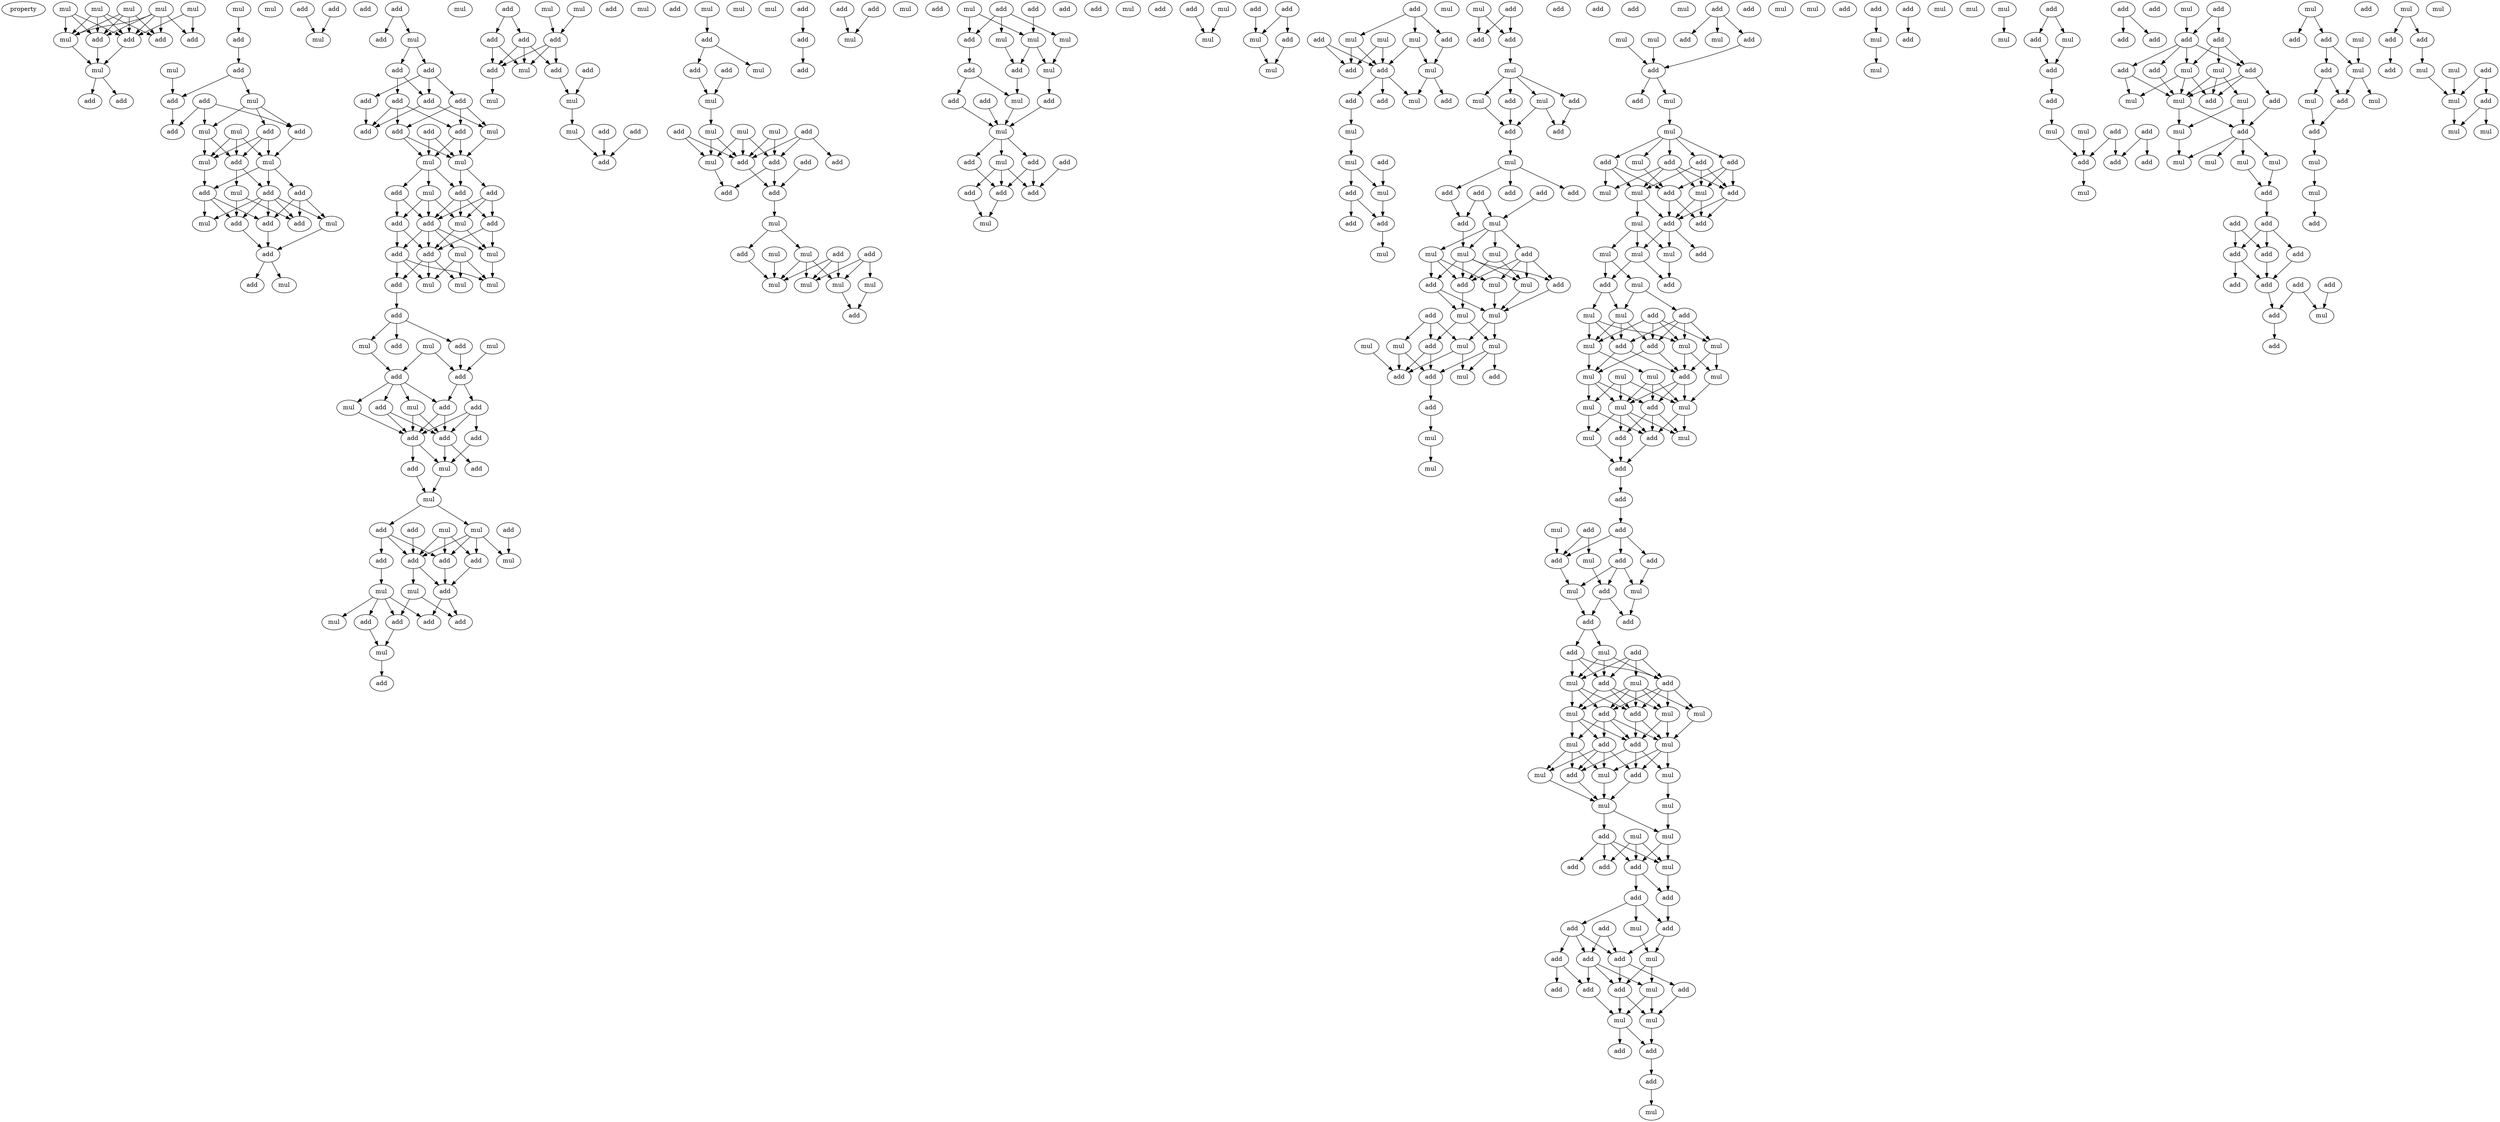 digraph {
    node [fontcolor=black]
    property [mul=2,lf=1.4]
    0 [ label = mul ];
    1 [ label = mul ];
    2 [ label = mul ];
    3 [ label = mul ];
    4 [ label = mul ];
    5 [ label = add ];
    6 [ label = add ];
    7 [ label = add ];
    8 [ label = mul ];
    9 [ label = add ];
    10 [ label = mul ];
    11 [ label = mul ];
    12 [ label = add ];
    13 [ label = mul ];
    14 [ label = add ];
    15 [ label = add ];
    16 [ label = mul ];
    17 [ label = add ];
    18 [ label = add ];
    19 [ label = mul ];
    20 [ label = add ];
    21 [ label = mul ];
    22 [ label = add ];
    23 [ label = add ];
    24 [ label = add ];
    25 [ label = mul ];
    26 [ label = add ];
    27 [ label = mul ];
    28 [ label = mul ];
    29 [ label = mul ];
    30 [ label = add ];
    31 [ label = add ];
    32 [ label = add ];
    33 [ label = mul ];
    34 [ label = add ];
    35 [ label = mul ];
    36 [ label = add ];
    37 [ label = add ];
    38 [ label = add ];
    39 [ label = add ];
    40 [ label = add ];
    41 [ label = add ];
    42 [ label = add ];
    43 [ label = mul ];
    44 [ label = mul ];
    45 [ label = add ];
    46 [ label = add ];
    47 [ label = mul ];
    48 [ label = mul ];
    49 [ label = add ];
    50 [ label = add ];
    51 [ label = add ];
    52 [ label = add ];
    53 [ label = add ];
    54 [ label = add ];
    55 [ label = add ];
    56 [ label = add ];
    57 [ label = mul ];
    58 [ label = add ];
    59 [ label = add ];
    60 [ label = mul ];
    61 [ label = mul ];
    62 [ label = mul ];
    63 [ label = add ];
    64 [ label = add ];
    65 [ label = add ];
    66 [ label = mul ];
    67 [ label = add ];
    68 [ label = add ];
    69 [ label = add ];
    70 [ label = add ];
    71 [ label = add ];
    72 [ label = mul ];
    73 [ label = mul ];
    74 [ label = mul ];
    75 [ label = mul ];
    76 [ label = mul ];
    77 [ label = add ];
    78 [ label = add ];
    79 [ label = mul ];
    80 [ label = add ];
    81 [ label = mul ];
    82 [ label = add ];
    83 [ label = mul ];
    84 [ label = add ];
    85 [ label = add ];
    86 [ label = add ];
    87 [ label = mul ];
    88 [ label = mul ];
    89 [ label = add ];
    90 [ label = add ];
    91 [ label = add ];
    92 [ label = add ];
    93 [ label = add ];
    94 [ label = add ];
    95 [ label = mul ];
    96 [ label = add ];
    97 [ label = mul ];
    98 [ label = mul ];
    99 [ label = add ];
    100 [ label = add ];
    101 [ label = mul ];
    102 [ label = add ];
    103 [ label = add ];
    104 [ label = add ];
    105 [ label = add ];
    106 [ label = mul ];
    107 [ label = add ];
    108 [ label = add ];
    109 [ label = mul ];
    110 [ label = mul ];
    111 [ label = add ];
    112 [ label = add ];
    113 [ label = mul ];
    114 [ label = add ];
    115 [ label = add ];
    116 [ label = mul ];
    117 [ label = add ];
    118 [ label = add ];
    119 [ label = mul ];
    120 [ label = mul ];
    121 [ label = add ];
    122 [ label = add ];
    123 [ label = add ];
    124 [ label = mul ];
    125 [ label = add ];
    126 [ label = add ];
    127 [ label = add ];
    128 [ label = mul ];
    129 [ label = mul ];
    130 [ label = add ];
    131 [ label = mul ];
    132 [ label = add ];
    133 [ label = add ];
    134 [ label = add ];
    135 [ label = mul ];
    136 [ label = add ];
    137 [ label = mul ];
    138 [ label = mul ];
    139 [ label = add ];
    140 [ label = add ];
    141 [ label = mul ];
    142 [ label = add ];
    143 [ label = mul ];
    144 [ label = mul ];
    145 [ label = add ];
    146 [ label = mul ];
    147 [ label = add ];
    148 [ label = mul ];
    149 [ label = mul ];
    150 [ label = mul ];
    151 [ label = add ];
    152 [ label = add ];
    153 [ label = add ];
    154 [ label = add ];
    155 [ label = add ];
    156 [ label = add ];
    157 [ label = mul ];
    158 [ label = add ];
    159 [ label = add ];
    160 [ label = add ];
    161 [ label = mul ];
    162 [ label = mul ];
    163 [ label = mul ];
    164 [ label = mul ];
    165 [ label = mul ];
    166 [ label = mul ];
    167 [ label = add ];
    168 [ label = add ];
    169 [ label = add ];
    170 [ label = add ];
    171 [ label = mul ];
    172 [ label = add ];
    173 [ label = add ];
    174 [ label = add ];
    175 [ label = mul ];
    176 [ label = add ];
    177 [ label = mul ];
    178 [ label = add ];
    179 [ label = add ];
    180 [ label = mul ];
    181 [ label = add ];
    182 [ label = mul ];
    183 [ label = mul ];
    184 [ label = mul ];
    185 [ label = add ];
    186 [ label = add ];
    187 [ label = mul ];
    188 [ label = add ];
    189 [ label = add ];
    190 [ label = add ];
    191 [ label = add ];
    192 [ label = mul ];
    193 [ label = add ];
    194 [ label = add ];
    195 [ label = mul ];
    196 [ label = add ];
    197 [ label = add ];
    198 [ label = mul ];
    199 [ label = add ];
    200 [ label = add ];
    201 [ label = add ];
    202 [ label = mul ];
    203 [ label = add ];
    204 [ label = add ];
    205 [ label = add ];
    206 [ label = mul ];
    207 [ label = mul ];
    208 [ label = add ];
    209 [ label = mul ];
    210 [ label = mul ];
    211 [ label = add ];
    212 [ label = add ];
    213 [ label = add ];
    214 [ label = mul ];
    215 [ label = mul ];
    216 [ label = mul ];
    217 [ label = mul ];
    218 [ label = add ];
    219 [ label = add ];
    220 [ label = add ];
    221 [ label = mul ];
    222 [ label = mul ];
    223 [ label = add ];
    224 [ label = add ];
    225 [ label = mul ];
    226 [ label = mul ];
    227 [ label = add ];
    228 [ label = add ];
    229 [ label = mul ];
    230 [ label = add ];
    231 [ label = add ];
    232 [ label = mul ];
    233 [ label = mul ];
    234 [ label = add ];
    235 [ label = add ];
    236 [ label = add ];
    237 [ label = add ];
    238 [ label = mul ];
    239 [ label = mul ];
    240 [ label = mul ];
    241 [ label = add ];
    242 [ label = add ];
    243 [ label = add ];
    244 [ label = add ];
    245 [ label = mul ];
    246 [ label = add ];
    247 [ label = add ];
    248 [ label = add ];
    249 [ label = add ];
    250 [ label = add ];
    251 [ label = add ];
    252 [ label = mul ];
    253 [ label = add ];
    254 [ label = mul ];
    255 [ label = mul ];
    256 [ label = add ];
    257 [ label = mul ];
    258 [ label = add ];
    259 [ label = add ];
    260 [ label = mul ];
    261 [ label = mul ];
    262 [ label = add ];
    263 [ label = add ];
    264 [ label = mul ];
    265 [ label = mul ];
    266 [ label = mul ];
    267 [ label = mul ];
    268 [ label = add ];
    269 [ label = mul ];
    270 [ label = mul ];
    271 [ label = add ];
    272 [ label = add ];
    273 [ label = add ];
    274 [ label = mul ];
    275 [ label = add ];
    276 [ label = add ];
    277 [ label = mul ];
    278 [ label = mul ];
    279 [ label = mul ];
    280 [ label = add ];
    281 [ label = mul ];
    282 [ label = add ];
    283 [ label = add ];
    284 [ label = mul ];
    285 [ label = mul ];
    286 [ label = add ];
    287 [ label = add ];
    288 [ label = add ];
    289 [ label = mul ];
    290 [ label = mul ];
    291 [ label = add ];
    292 [ label = add ];
    293 [ label = add ];
    294 [ label = add ];
    295 [ label = mul ];
    296 [ label = mul ];
    297 [ label = mul ];
    298 [ label = add ];
    299 [ label = mul ];
    300 [ label = add ];
    301 [ label = mul ];
    302 [ label = add ];
    303 [ label = add ];
    304 [ label = mul ];
    305 [ label = add ];
    306 [ label = mul ];
    307 [ label = mul ];
    308 [ label = mul ];
    309 [ label = mul ];
    310 [ label = add ];
    311 [ label = add ];
    312 [ label = mul ];
    313 [ label = mul ];
    314 [ label = add ];
    315 [ label = add ];
    316 [ label = add ];
    317 [ label = mul ];
    318 [ label = add ];
    319 [ label = mul ];
    320 [ label = mul ];
    321 [ label = mul ];
    322 [ label = add ];
    323 [ label = mul ];
    324 [ label = mul ];
    325 [ label = mul ];
    326 [ label = add ];
    327 [ label = mul ];
    328 [ label = mul ];
    329 [ label = mul ];
    330 [ label = mul ];
    331 [ label = mul ];
    332 [ label = add ];
    333 [ label = add ];
    334 [ label = add ];
    335 [ label = add ];
    336 [ label = add ];
    337 [ label = add ];
    338 [ label = mul ];
    339 [ label = mul ];
    340 [ label = add ];
    341 [ label = add ];
    342 [ label = add ];
    343 [ label = mul ];
    344 [ label = add ];
    345 [ label = mul ];
    346 [ label = mul ];
    347 [ label = add ];
    348 [ label = add ];
    349 [ label = add ];
    350 [ label = add ];
    351 [ label = mul ];
    352 [ label = add ];
    353 [ label = mul ];
    354 [ label = mul ];
    355 [ label = add ];
    356 [ label = add ];
    357 [ label = mul ];
    358 [ label = add ];
    359 [ label = mul ];
    360 [ label = mul ];
    361 [ label = add ];
    362 [ label = mul ];
    363 [ label = mul ];
    364 [ label = add ];
    365 [ label = add ];
    366 [ label = add ];
    367 [ label = mul ];
    368 [ label = mul ];
    369 [ label = mul ];
    370 [ label = mul ];
    371 [ label = mul ];
    372 [ label = add ];
    373 [ label = mul ];
    374 [ label = mul ];
    375 [ label = add ];
    376 [ label = mul ];
    377 [ label = add ];
    378 [ label = add ];
    379 [ label = add ];
    380 [ label = add ];
    381 [ label = add ];
    382 [ label = mul ];
    383 [ label = add ];
    384 [ label = add ];
    385 [ label = mul ];
    386 [ label = add ];
    387 [ label = add ];
    388 [ label = add ];
    389 [ label = add ];
    390 [ label = add ];
    391 [ label = mul ];
    392 [ label = add ];
    393 [ label = add ];
    394 [ label = mul ];
    395 [ label = mul ];
    396 [ label = add ];
    397 [ label = add ];
    398 [ label = add ];
    399 [ label = add ];
    400 [ label = mul ];
    401 [ label = add ];
    402 [ label = add ];
    403 [ label = mul ];
    404 [ label = mul ];
    405 [ label = mul ];
    406 [ label = mul ];
    407 [ label = add ];
    408 [ label = mul ];
    409 [ label = mul ];
    410 [ label = add ];
    411 [ label = add ];
    412 [ label = add ];
    413 [ label = add ];
    414 [ label = add ];
    415 [ label = add ];
    416 [ label = mul ];
    417 [ label = add ];
    418 [ label = add ];
    419 [ label = mul ];
    420 [ label = add ];
    421 [ label = add ];
    422 [ label = mul ];
    423 [ label = add ];
    424 [ label = add ];
    425 [ label = add ];
    426 [ label = mul ];
    427 [ label = add ];
    428 [ label = mul ];
    429 [ label = add ];
    430 [ label = add ];
    431 [ label = mul ];
    432 [ label = add ];
    433 [ label = add ];
    434 [ label = add ];
    435 [ label = mul ];
    436 [ label = mul ];
    437 [ label = mul ];
    438 [ label = add ];
    439 [ label = mul ];
    440 [ label = add ];
    441 [ label = mul ];
    442 [ label = add ];
    443 [ label = mul ];
    444 [ label = mul ];
    445 [ label = mul ];
    446 [ label = mul ];
    447 [ label = add ];
    448 [ label = add ];
    449 [ label = add ];
    450 [ label = add ];
    451 [ label = add ];
    452 [ label = add ];
    453 [ label = add ];
    454 [ label = add ];
    455 [ label = add ];
    456 [ label = add ];
    457 [ label = mul ];
    458 [ label = add ];
    459 [ label = add ];
    460 [ label = mul ];
    461 [ label = add ];
    462 [ label = mul ];
    463 [ label = add ];
    464 [ label = add ];
    465 [ label = mul ];
    466 [ label = mul ];
    467 [ label = mul ];
    468 [ label = add ];
    469 [ label = add ];
    470 [ label = mul ];
    471 [ label = mul ];
    472 [ label = add ];
    473 [ label = add ];
    474 [ label = mul ];
    475 [ label = add ];
    476 [ label = add ];
    477 [ label = add ];
    478 [ label = add ];
    479 [ label = mul ];
    480 [ label = mul ];
    481 [ label = add ];
    482 [ label = mul ];
    483 [ label = mul ];
    484 [ label = mul ];
    485 [ label = mul ];
    0 -> 5 [ name = 0 ];
    0 -> 6 [ name = 1 ];
    0 -> 7 [ name = 2 ];
    0 -> 8 [ name = 3 ];
    0 -> 9 [ name = 4 ];
    1 -> 5 [ name = 5 ];
    1 -> 9 [ name = 6 ];
    2 -> 5 [ name = 7 ];
    2 -> 6 [ name = 8 ];
    2 -> 7 [ name = 9 ];
    2 -> 8 [ name = 10 ];
    3 -> 5 [ name = 11 ];
    3 -> 7 [ name = 12 ];
    3 -> 8 [ name = 13 ];
    4 -> 5 [ name = 14 ];
    4 -> 6 [ name = 15 ];
    4 -> 7 [ name = 16 ];
    4 -> 8 [ name = 17 ];
    5 -> 10 [ name = 18 ];
    7 -> 10 [ name = 19 ];
    8 -> 10 [ name = 20 ];
    10 -> 12 [ name = 21 ];
    10 -> 14 [ name = 22 ];
    11 -> 15 [ name = 23 ];
    15 -> 17 [ name = 24 ];
    16 -> 18 [ name = 25 ];
    17 -> 18 [ name = 26 ];
    17 -> 19 [ name = 27 ];
    18 -> 23 [ name = 28 ];
    19 -> 21 [ name = 29 ];
    19 -> 22 [ name = 30 ];
    19 -> 24 [ name = 31 ];
    20 -> 21 [ name = 32 ];
    20 -> 23 [ name = 33 ];
    20 -> 24 [ name = 34 ];
    21 -> 26 [ name = 35 ];
    21 -> 28 [ name = 36 ];
    22 -> 26 [ name = 37 ];
    22 -> 27 [ name = 38 ];
    22 -> 28 [ name = 39 ];
    24 -> 27 [ name = 40 ];
    25 -> 26 [ name = 41 ];
    25 -> 27 [ name = 42 ];
    25 -> 28 [ name = 43 ];
    26 -> 29 [ name = 44 ];
    26 -> 32 [ name = 45 ];
    27 -> 30 [ name = 46 ];
    27 -> 31 [ name = 47 ];
    27 -> 32 [ name = 48 ];
    28 -> 31 [ name = 49 ];
    29 -> 36 [ name = 50 ];
    29 -> 37 [ name = 51 ];
    30 -> 34 [ name = 52 ];
    30 -> 35 [ name = 53 ];
    30 -> 37 [ name = 54 ];
    31 -> 33 [ name = 55 ];
    31 -> 34 [ name = 56 ];
    31 -> 36 [ name = 57 ];
    32 -> 33 [ name = 58 ];
    32 -> 34 [ name = 59 ];
    32 -> 35 [ name = 60 ];
    32 -> 36 [ name = 61 ];
    32 -> 37 [ name = 62 ];
    34 -> 38 [ name = 63 ];
    35 -> 38 [ name = 64 ];
    36 -> 38 [ name = 65 ];
    38 -> 42 [ name = 66 ];
    38 -> 43 [ name = 67 ];
    39 -> 44 [ name = 68 ];
    40 -> 44 [ name = 69 ];
    45 -> 46 [ name = 70 ];
    45 -> 47 [ name = 71 ];
    47 -> 49 [ name = 72 ];
    47 -> 50 [ name = 73 ];
    49 -> 51 [ name = 74 ];
    49 -> 54 [ name = 75 ];
    50 -> 51 [ name = 76 ];
    50 -> 52 [ name = 77 ];
    50 -> 53 [ name = 78 ];
    51 -> 56 [ name = 79 ];
    51 -> 57 [ name = 80 ];
    52 -> 56 [ name = 81 ];
    53 -> 57 [ name = 82 ];
    53 -> 58 [ name = 83 ];
    53 -> 59 [ name = 84 ];
    54 -> 56 [ name = 85 ];
    54 -> 58 [ name = 86 ];
    54 -> 59 [ name = 87 ];
    55 -> 60 [ name = 88 ];
    55 -> 61 [ name = 89 ];
    57 -> 61 [ name = 90 ];
    58 -> 60 [ name = 91 ];
    58 -> 61 [ name = 92 ];
    59 -> 60 [ name = 93 ];
    59 -> 61 [ name = 94 ];
    60 -> 62 [ name = 95 ];
    60 -> 64 [ name = 96 ];
    60 -> 65 [ name = 97 ];
    61 -> 63 [ name = 98 ];
    61 -> 65 [ name = 99 ];
    62 -> 66 [ name = 100 ];
    62 -> 67 [ name = 101 ];
    62 -> 68 [ name = 102 ];
    63 -> 66 [ name = 103 ];
    63 -> 68 [ name = 104 ];
    63 -> 69 [ name = 105 ];
    64 -> 67 [ name = 106 ];
    64 -> 68 [ name = 107 ];
    65 -> 66 [ name = 108 ];
    65 -> 68 [ name = 109 ];
    65 -> 69 [ name = 110 ];
    66 -> 70 [ name = 111 ];
    66 -> 72 [ name = 112 ];
    67 -> 70 [ name = 113 ];
    67 -> 71 [ name = 114 ];
    68 -> 70 [ name = 115 ];
    68 -> 71 [ name = 116 ];
    68 -> 72 [ name = 117 ];
    68 -> 73 [ name = 118 ];
    69 -> 70 [ name = 119 ];
    69 -> 72 [ name = 120 ];
    70 -> 74 [ name = 121 ];
    70 -> 75 [ name = 122 ];
    70 -> 77 [ name = 123 ];
    71 -> 75 [ name = 124 ];
    71 -> 76 [ name = 125 ];
    71 -> 77 [ name = 126 ];
    72 -> 76 [ name = 127 ];
    73 -> 74 [ name = 128 ];
    73 -> 75 [ name = 129 ];
    73 -> 76 [ name = 130 ];
    77 -> 78 [ name = 131 ];
    78 -> 80 [ name = 132 ];
    78 -> 82 [ name = 133 ];
    78 -> 83 [ name = 134 ];
    79 -> 85 [ name = 135 ];
    81 -> 84 [ name = 136 ];
    81 -> 85 [ name = 137 ];
    82 -> 85 [ name = 138 ];
    83 -> 84 [ name = 139 ];
    84 -> 86 [ name = 140 ];
    84 -> 87 [ name = 141 ];
    84 -> 88 [ name = 142 ];
    84 -> 89 [ name = 143 ];
    85 -> 86 [ name = 144 ];
    85 -> 90 [ name = 145 ];
    86 -> 91 [ name = 146 ];
    86 -> 93 [ name = 147 ];
    87 -> 91 [ name = 148 ];
    87 -> 93 [ name = 149 ];
    88 -> 91 [ name = 150 ];
    89 -> 91 [ name = 151 ];
    89 -> 93 [ name = 152 ];
    90 -> 91 [ name = 153 ];
    90 -> 92 [ name = 154 ];
    90 -> 93 [ name = 155 ];
    91 -> 94 [ name = 156 ];
    91 -> 95 [ name = 157 ];
    92 -> 95 [ name = 158 ];
    93 -> 95 [ name = 159 ];
    93 -> 96 [ name = 160 ];
    94 -> 97 [ name = 161 ];
    95 -> 97 [ name = 162 ];
    97 -> 101 [ name = 163 ];
    97 -> 102 [ name = 164 ];
    98 -> 104 [ name = 165 ];
    98 -> 105 [ name = 166 ];
    98 -> 107 [ name = 167 ];
    99 -> 107 [ name = 168 ];
    100 -> 106 [ name = 169 ];
    101 -> 104 [ name = 170 ];
    101 -> 105 [ name = 171 ];
    101 -> 106 [ name = 172 ];
    101 -> 107 [ name = 173 ];
    102 -> 103 [ name = 174 ];
    102 -> 105 [ name = 175 ];
    102 -> 107 [ name = 176 ];
    103 -> 109 [ name = 177 ];
    104 -> 108 [ name = 178 ];
    105 -> 108 [ name = 179 ];
    107 -> 108 [ name = 180 ];
    107 -> 110 [ name = 181 ];
    108 -> 112 [ name = 182 ];
    108 -> 115 [ name = 183 ];
    109 -> 111 [ name = 184 ];
    109 -> 112 [ name = 185 ];
    109 -> 113 [ name = 186 ];
    109 -> 114 [ name = 187 ];
    110 -> 111 [ name = 188 ];
    110 -> 115 [ name = 189 ];
    111 -> 116 [ name = 190 ];
    114 -> 116 [ name = 191 ];
    116 -> 117 [ name = 192 ];
    118 -> 121 [ name = 193 ];
    118 -> 122 [ name = 194 ];
    119 -> 123 [ name = 195 ];
    120 -> 123 [ name = 196 ];
    121 -> 124 [ name = 197 ];
    121 -> 125 [ name = 198 ];
    121 -> 127 [ name = 199 ];
    122 -> 124 [ name = 200 ];
    122 -> 127 [ name = 201 ];
    123 -> 124 [ name = 202 ];
    123 -> 125 [ name = 203 ];
    123 -> 127 [ name = 204 ];
    125 -> 129 [ name = 205 ];
    126 -> 129 [ name = 206 ];
    127 -> 128 [ name = 207 ];
    129 -> 131 [ name = 208 ];
    131 -> 134 [ name = 209 ];
    132 -> 134 [ name = 210 ];
    133 -> 134 [ name = 211 ];
    137 -> 139 [ name = 212 ];
    139 -> 140 [ name = 213 ];
    139 -> 141 [ name = 214 ];
    140 -> 144 [ name = 215 ];
    142 -> 144 [ name = 216 ];
    144 -> 149 [ name = 217 ];
    145 -> 150 [ name = 218 ];
    145 -> 153 [ name = 219 ];
    146 -> 151 [ name = 220 ];
    146 -> 153 [ name = 221 ];
    147 -> 151 [ name = 222 ];
    147 -> 153 [ name = 223 ];
    147 -> 154 [ name = 224 ];
    148 -> 150 [ name = 225 ];
    148 -> 151 [ name = 226 ];
    148 -> 153 [ name = 227 ];
    149 -> 150 [ name = 228 ];
    149 -> 153 [ name = 229 ];
    150 -> 156 [ name = 230 ];
    151 -> 155 [ name = 231 ];
    151 -> 156 [ name = 232 ];
    152 -> 155 [ name = 233 ];
    153 -> 155 [ name = 234 ];
    155 -> 157 [ name = 235 ];
    157 -> 159 [ name = 236 ];
    157 -> 162 [ name = 237 ];
    158 -> 163 [ name = 238 ];
    158 -> 164 [ name = 239 ];
    158 -> 165 [ name = 240 ];
    159 -> 166 [ name = 241 ];
    160 -> 164 [ name = 242 ];
    160 -> 165 [ name = 243 ];
    160 -> 166 [ name = 244 ];
    161 -> 166 [ name = 245 ];
    162 -> 164 [ name = 246 ];
    162 -> 165 [ name = 247 ];
    162 -> 166 [ name = 248 ];
    163 -> 167 [ name = 249 ];
    164 -> 167 [ name = 250 ];
    168 -> 169 [ name = 251 ];
    169 -> 173 [ name = 252 ];
    170 -> 175 [ name = 253 ];
    172 -> 175 [ name = 254 ];
    176 -> 182 [ name = 255 ];
    177 -> 181 [ name = 256 ];
    177 -> 182 [ name = 257 ];
    179 -> 180 [ name = 258 ];
    179 -> 181 [ name = 259 ];
    179 -> 183 [ name = 260 ];
    180 -> 185 [ name = 261 ];
    181 -> 186 [ name = 262 ];
    182 -> 184 [ name = 263 ];
    182 -> 185 [ name = 264 ];
    183 -> 184 [ name = 265 ];
    184 -> 191 [ name = 266 ];
    185 -> 187 [ name = 267 ];
    186 -> 187 [ name = 268 ];
    186 -> 190 [ name = 269 ];
    187 -> 192 [ name = 270 ];
    188 -> 192 [ name = 271 ];
    190 -> 192 [ name = 272 ];
    191 -> 192 [ name = 273 ];
    192 -> 193 [ name = 274 ];
    192 -> 194 [ name = 275 ];
    192 -> 195 [ name = 276 ];
    193 -> 199 [ name = 277 ];
    194 -> 199 [ name = 278 ];
    194 -> 200 [ name = 279 ];
    195 -> 197 [ name = 280 ];
    195 -> 199 [ name = 281 ];
    195 -> 200 [ name = 282 ];
    196 -> 200 [ name = 283 ];
    197 -> 202 [ name = 284 ];
    199 -> 202 [ name = 285 ];
    203 -> 209 [ name = 286 ];
    204 -> 207 [ name = 287 ];
    205 -> 207 [ name = 288 ];
    205 -> 208 [ name = 289 ];
    206 -> 209 [ name = 290 ];
    207 -> 210 [ name = 291 ];
    208 -> 210 [ name = 292 ];
    211 -> 212 [ name = 293 ];
    211 -> 214 [ name = 294 ];
    211 -> 216 [ name = 295 ];
    212 -> 217 [ name = 296 ];
    213 -> 218 [ name = 297 ];
    213 -> 219 [ name = 298 ];
    214 -> 217 [ name = 299 ];
    214 -> 218 [ name = 300 ];
    215 -> 218 [ name = 301 ];
    215 -> 219 [ name = 302 ];
    216 -> 218 [ name = 303 ];
    216 -> 219 [ name = 304 ];
    217 -> 221 [ name = 305 ];
    217 -> 223 [ name = 306 ];
    218 -> 220 [ name = 307 ];
    218 -> 221 [ name = 308 ];
    218 -> 224 [ name = 309 ];
    220 -> 225 [ name = 310 ];
    225 -> 226 [ name = 311 ];
    226 -> 228 [ name = 312 ];
    226 -> 229 [ name = 313 ];
    227 -> 229 [ name = 314 ];
    228 -> 230 [ name = 315 ];
    228 -> 231 [ name = 316 ];
    229 -> 231 [ name = 317 ];
    231 -> 232 [ name = 318 ];
    233 -> 236 [ name = 319 ];
    233 -> 237 [ name = 320 ];
    234 -> 236 [ name = 321 ];
    234 -> 237 [ name = 322 ];
    237 -> 238 [ name = 323 ];
    238 -> 239 [ name = 324 ];
    238 -> 240 [ name = 325 ];
    238 -> 241 [ name = 326 ];
    238 -> 242 [ name = 327 ];
    239 -> 243 [ name = 328 ];
    240 -> 243 [ name = 329 ];
    240 -> 244 [ name = 330 ];
    241 -> 244 [ name = 331 ];
    242 -> 243 [ name = 332 ];
    243 -> 245 [ name = 333 ];
    245 -> 246 [ name = 334 ];
    245 -> 247 [ name = 335 ];
    245 -> 250 [ name = 336 ];
    248 -> 252 [ name = 337 ];
    249 -> 251 [ name = 338 ];
    249 -> 252 [ name = 339 ];
    250 -> 251 [ name = 340 ];
    251 -> 254 [ name = 341 ];
    252 -> 254 [ name = 342 ];
    252 -> 255 [ name = 343 ];
    252 -> 256 [ name = 344 ];
    252 -> 257 [ name = 345 ];
    254 -> 258 [ name = 346 ];
    254 -> 259 [ name = 347 ];
    254 -> 260 [ name = 348 ];
    254 -> 262 [ name = 349 ];
    255 -> 258 [ name = 350 ];
    255 -> 259 [ name = 351 ];
    255 -> 261 [ name = 352 ];
    256 -> 259 [ name = 353 ];
    256 -> 260 [ name = 354 ];
    256 -> 261 [ name = 355 ];
    256 -> 262 [ name = 356 ];
    257 -> 259 [ name = 357 ];
    257 -> 260 [ name = 358 ];
    258 -> 264 [ name = 359 ];
    258 -> 265 [ name = 360 ];
    259 -> 264 [ name = 361 ];
    260 -> 265 [ name = 362 ];
    261 -> 265 [ name = 363 ];
    262 -> 265 [ name = 364 ];
    263 -> 267 [ name = 365 ];
    263 -> 268 [ name = 366 ];
    263 -> 269 [ name = 367 ];
    264 -> 268 [ name = 368 ];
    264 -> 270 [ name = 369 ];
    265 -> 269 [ name = 370 ];
    265 -> 270 [ name = 371 ];
    266 -> 271 [ name = 372 ];
    267 -> 271 [ name = 373 ];
    267 -> 272 [ name = 374 ];
    268 -> 271 [ name = 375 ];
    268 -> 272 [ name = 376 ];
    269 -> 271 [ name = 377 ];
    269 -> 274 [ name = 378 ];
    270 -> 272 [ name = 379 ];
    270 -> 273 [ name = 380 ];
    270 -> 274 [ name = 381 ];
    272 -> 276 [ name = 382 ];
    276 -> 277 [ name = 383 ];
    277 -> 278 [ name = 384 ];
    280 -> 281 [ name = 385 ];
    280 -> 282 [ name = 386 ];
    280 -> 283 [ name = 387 ];
    282 -> 286 [ name = 388 ];
    284 -> 286 [ name = 389 ];
    285 -> 286 [ name = 390 ];
    286 -> 288 [ name = 391 ];
    286 -> 289 [ name = 392 ];
    289 -> 290 [ name = 393 ];
    290 -> 291 [ name = 394 ];
    290 -> 292 [ name = 395 ];
    290 -> 293 [ name = 396 ];
    290 -> 294 [ name = 397 ];
    290 -> 295 [ name = 398 ];
    291 -> 296 [ name = 399 ];
    291 -> 297 [ name = 400 ];
    291 -> 299 [ name = 401 ];
    291 -> 300 [ name = 402 ];
    292 -> 296 [ name = 403 ];
    292 -> 298 [ name = 404 ];
    292 -> 299 [ name = 405 ];
    293 -> 296 [ name = 406 ];
    293 -> 297 [ name = 407 ];
    293 -> 300 [ name = 408 ];
    294 -> 297 [ name = 409 ];
    294 -> 298 [ name = 410 ];
    294 -> 300 [ name = 411 ];
    295 -> 298 [ name = 412 ];
    296 -> 301 [ name = 413 ];
    296 -> 302 [ name = 414 ];
    297 -> 302 [ name = 415 ];
    297 -> 303 [ name = 416 ];
    298 -> 302 [ name = 417 ];
    298 -> 303 [ name = 418 ];
    300 -> 302 [ name = 419 ];
    300 -> 303 [ name = 420 ];
    301 -> 304 [ name = 421 ];
    301 -> 307 [ name = 422 ];
    301 -> 308 [ name = 423 ];
    302 -> 304 [ name = 424 ];
    302 -> 305 [ name = 425 ];
    302 -> 308 [ name = 426 ];
    304 -> 310 [ name = 427 ];
    307 -> 309 [ name = 428 ];
    307 -> 311 [ name = 429 ];
    308 -> 310 [ name = 430 ];
    308 -> 311 [ name = 431 ];
    309 -> 312 [ name = 432 ];
    309 -> 315 [ name = 433 ];
    311 -> 312 [ name = 434 ];
    311 -> 313 [ name = 435 ];
    312 -> 316 [ name = 436 ];
    312 -> 318 [ name = 437 ];
    312 -> 319 [ name = 438 ];
    313 -> 316 [ name = 439 ];
    313 -> 319 [ name = 440 ];
    313 -> 320 [ name = 441 ];
    314 -> 317 [ name = 442 ];
    314 -> 318 [ name = 443 ];
    314 -> 319 [ name = 444 ];
    314 -> 320 [ name = 445 ];
    315 -> 316 [ name = 446 ];
    315 -> 317 [ name = 447 ];
    315 -> 318 [ name = 448 ];
    315 -> 320 [ name = 449 ];
    316 -> 322 [ name = 450 ];
    316 -> 323 [ name = 451 ];
    317 -> 322 [ name = 452 ];
    317 -> 325 [ name = 453 ];
    318 -> 322 [ name = 454 ];
    318 -> 323 [ name = 455 ];
    319 -> 323 [ name = 456 ];
    319 -> 324 [ name = 457 ];
    320 -> 322 [ name = 458 ];
    320 -> 325 [ name = 459 ];
    321 -> 327 [ name = 460 ];
    321 -> 328 [ name = 461 ];
    321 -> 329 [ name = 462 ];
    322 -> 326 [ name = 463 ];
    322 -> 327 [ name = 464 ];
    322 -> 328 [ name = 465 ];
    323 -> 326 [ name = 466 ];
    323 -> 328 [ name = 467 ];
    323 -> 329 [ name = 468 ];
    324 -> 326 [ name = 469 ];
    324 -> 327 [ name = 470 ];
    324 -> 328 [ name = 471 ];
    325 -> 327 [ name = 472 ];
    326 -> 330 [ name = 473 ];
    326 -> 332 [ name = 474 ];
    326 -> 333 [ name = 475 ];
    327 -> 330 [ name = 476 ];
    327 -> 332 [ name = 477 ];
    328 -> 330 [ name = 478 ];
    328 -> 331 [ name = 479 ];
    328 -> 332 [ name = 480 ];
    328 -> 333 [ name = 481 ];
    329 -> 331 [ name = 482 ];
    329 -> 332 [ name = 483 ];
    331 -> 334 [ name = 484 ];
    332 -> 334 [ name = 485 ];
    333 -> 334 [ name = 486 ];
    334 -> 335 [ name = 487 ];
    335 -> 336 [ name = 488 ];
    336 -> 340 [ name = 489 ];
    336 -> 341 [ name = 490 ];
    336 -> 342 [ name = 491 ];
    337 -> 341 [ name = 492 ];
    337 -> 343 [ name = 493 ];
    339 -> 341 [ name = 494 ];
    340 -> 344 [ name = 495 ];
    340 -> 345 [ name = 496 ];
    340 -> 346 [ name = 497 ];
    341 -> 345 [ name = 498 ];
    342 -> 346 [ name = 499 ];
    343 -> 344 [ name = 500 ];
    344 -> 347 [ name = 501 ];
    344 -> 348 [ name = 502 ];
    345 -> 347 [ name = 503 ];
    346 -> 348 [ name = 504 ];
    347 -> 349 [ name = 505 ];
    347 -> 351 [ name = 506 ];
    349 -> 352 [ name = 507 ];
    349 -> 353 [ name = 508 ];
    349 -> 355 [ name = 509 ];
    350 -> 352 [ name = 510 ];
    350 -> 353 [ name = 511 ];
    350 -> 354 [ name = 512 ];
    350 -> 355 [ name = 513 ];
    351 -> 352 [ name = 514 ];
    351 -> 353 [ name = 515 ];
    351 -> 355 [ name = 516 ];
    352 -> 356 [ name = 517 ];
    352 -> 357 [ name = 518 ];
    352 -> 358 [ name = 519 ];
    352 -> 359 [ name = 520 ];
    353 -> 356 [ name = 521 ];
    353 -> 358 [ name = 522 ];
    353 -> 360 [ name = 523 ];
    354 -> 356 [ name = 524 ];
    354 -> 357 [ name = 525 ];
    354 -> 358 [ name = 526 ];
    354 -> 359 [ name = 527 ];
    354 -> 360 [ name = 528 ];
    355 -> 358 [ name = 529 ];
    355 -> 359 [ name = 530 ];
    355 -> 360 [ name = 531 ];
    356 -> 361 [ name = 532 ];
    356 -> 362 [ name = 533 ];
    356 -> 363 [ name = 534 ];
    356 -> 364 [ name = 535 ];
    357 -> 363 [ name = 536 ];
    358 -> 361 [ name = 537 ];
    358 -> 363 [ name = 538 ];
    359 -> 361 [ name = 539 ];
    359 -> 363 [ name = 540 ];
    360 -> 361 [ name = 541 ];
    360 -> 362 [ name = 542 ];
    360 -> 364 [ name = 543 ];
    361 -> 365 [ name = 544 ];
    361 -> 366 [ name = 545 ];
    361 -> 367 [ name = 546 ];
    362 -> 365 [ name = 547 ];
    362 -> 368 [ name = 548 ];
    362 -> 369 [ name = 549 ];
    363 -> 366 [ name = 550 ];
    363 -> 367 [ name = 551 ];
    363 -> 368 [ name = 552 ];
    364 -> 365 [ name = 553 ];
    364 -> 366 [ name = 554 ];
    364 -> 368 [ name = 555 ];
    364 -> 369 [ name = 556 ];
    365 -> 370 [ name = 557 ];
    366 -> 370 [ name = 558 ];
    367 -> 371 [ name = 559 ];
    368 -> 370 [ name = 560 ];
    369 -> 370 [ name = 561 ];
    370 -> 372 [ name = 562 ];
    370 -> 373 [ name = 563 ];
    371 -> 373 [ name = 564 ];
    372 -> 375 [ name = 565 ];
    372 -> 376 [ name = 566 ];
    372 -> 377 [ name = 567 ];
    372 -> 378 [ name = 568 ];
    373 -> 376 [ name = 569 ];
    373 -> 377 [ name = 570 ];
    374 -> 375 [ name = 571 ];
    374 -> 376 [ name = 572 ];
    374 -> 377 [ name = 573 ];
    376 -> 380 [ name = 574 ];
    377 -> 379 [ name = 575 ];
    377 -> 380 [ name = 576 ];
    379 -> 381 [ name = 577 ];
    379 -> 382 [ name = 578 ];
    379 -> 383 [ name = 579 ];
    380 -> 383 [ name = 580 ];
    381 -> 386 [ name = 581 ];
    381 -> 387 [ name = 582 ];
    381 -> 388 [ name = 583 ];
    382 -> 385 [ name = 584 ];
    383 -> 385 [ name = 585 ];
    383 -> 386 [ name = 586 ];
    384 -> 386 [ name = 587 ];
    384 -> 388 [ name = 588 ];
    385 -> 391 [ name = 589 ];
    385 -> 393 [ name = 590 ];
    386 -> 390 [ name = 591 ];
    386 -> 393 [ name = 592 ];
    387 -> 389 [ name = 593 ];
    387 -> 392 [ name = 594 ];
    388 -> 391 [ name = 595 ];
    388 -> 392 [ name = 596 ];
    388 -> 393 [ name = 597 ];
    390 -> 394 [ name = 598 ];
    391 -> 394 [ name = 599 ];
    391 -> 395 [ name = 600 ];
    392 -> 395 [ name = 601 ];
    393 -> 394 [ name = 602 ];
    393 -> 395 [ name = 603 ];
    394 -> 397 [ name = 604 ];
    395 -> 396 [ name = 605 ];
    395 -> 397 [ name = 606 ];
    397 -> 399 [ name = 607 ];
    399 -> 400 [ name = 608 ];
    401 -> 403 [ name = 609 ];
    402 -> 407 [ name = 610 ];
    403 -> 406 [ name = 611 ];
    408 -> 409 [ name = 612 ];
    410 -> 415 [ name = 613 ];
    410 -> 416 [ name = 614 ];
    411 -> 412 [ name = 615 ];
    411 -> 414 [ name = 616 ];
    415 -> 417 [ name = 617 ];
    416 -> 417 [ name = 618 ];
    417 -> 418 [ name = 619 ];
    418 -> 422 [ name = 620 ];
    419 -> 424 [ name = 621 ];
    420 -> 424 [ name = 622 ];
    420 -> 425 [ name = 623 ];
    421 -> 423 [ name = 624 ];
    421 -> 425 [ name = 625 ];
    422 -> 424 [ name = 626 ];
    424 -> 426 [ name = 627 ];
    427 -> 429 [ name = 628 ];
    427 -> 430 [ name = 629 ];
    428 -> 430 [ name = 630 ];
    429 -> 431 [ name = 631 ];
    429 -> 432 [ name = 632 ];
    429 -> 435 [ name = 633 ];
    430 -> 432 [ name = 634 ];
    430 -> 433 [ name = 635 ];
    430 -> 434 [ name = 636 ];
    430 -> 435 [ name = 637 ];
    431 -> 436 [ name = 638 ];
    431 -> 437 [ name = 639 ];
    431 -> 438 [ name = 640 ];
    432 -> 436 [ name = 641 ];
    432 -> 438 [ name = 642 ];
    432 -> 440 [ name = 643 ];
    433 -> 436 [ name = 644 ];
    434 -> 436 [ name = 645 ];
    434 -> 439 [ name = 646 ];
    435 -> 436 [ name = 647 ];
    435 -> 438 [ name = 648 ];
    435 -> 439 [ name = 649 ];
    436 -> 441 [ name = 650 ];
    436 -> 442 [ name = 651 ];
    437 -> 441 [ name = 652 ];
    437 -> 442 [ name = 653 ];
    440 -> 442 [ name = 654 ];
    441 -> 445 [ name = 655 ];
    442 -> 443 [ name = 656 ];
    442 -> 444 [ name = 657 ];
    442 -> 445 [ name = 658 ];
    442 -> 446 [ name = 659 ];
    443 -> 447 [ name = 660 ];
    444 -> 447 [ name = 661 ];
    447 -> 448 [ name = 662 ];
    448 -> 450 [ name = 663 ];
    448 -> 451 [ name = 664 ];
    448 -> 452 [ name = 665 ];
    449 -> 450 [ name = 666 ];
    449 -> 451 [ name = 667 ];
    450 -> 453 [ name = 668 ];
    450 -> 455 [ name = 669 ];
    451 -> 455 [ name = 670 ];
    452 -> 455 [ name = 671 ];
    454 -> 457 [ name = 672 ];
    455 -> 458 [ name = 673 ];
    456 -> 457 [ name = 674 ];
    456 -> 458 [ name = 675 ];
    458 -> 459 [ name = 676 ];
    460 -> 461 [ name = 677 ];
    460 -> 463 [ name = 678 ];
    462 -> 465 [ name = 679 ];
    463 -> 464 [ name = 680 ];
    463 -> 465 [ name = 681 ];
    464 -> 467 [ name = 682 ];
    464 -> 468 [ name = 683 ];
    465 -> 466 [ name = 684 ];
    465 -> 468 [ name = 685 ];
    467 -> 469 [ name = 686 ];
    468 -> 469 [ name = 687 ];
    469 -> 470 [ name = 688 ];
    470 -> 471 [ name = 689 ];
    471 -> 472 [ name = 690 ];
    474 -> 475 [ name = 691 ];
    474 -> 476 [ name = 692 ];
    475 -> 478 [ name = 693 ];
    476 -> 479 [ name = 694 ];
    477 -> 481 [ name = 695 ];
    477 -> 482 [ name = 696 ];
    479 -> 482 [ name = 697 ];
    480 -> 482 [ name = 698 ];
    481 -> 483 [ name = 699 ];
    481 -> 484 [ name = 700 ];
    482 -> 483 [ name = 701 ];
}
